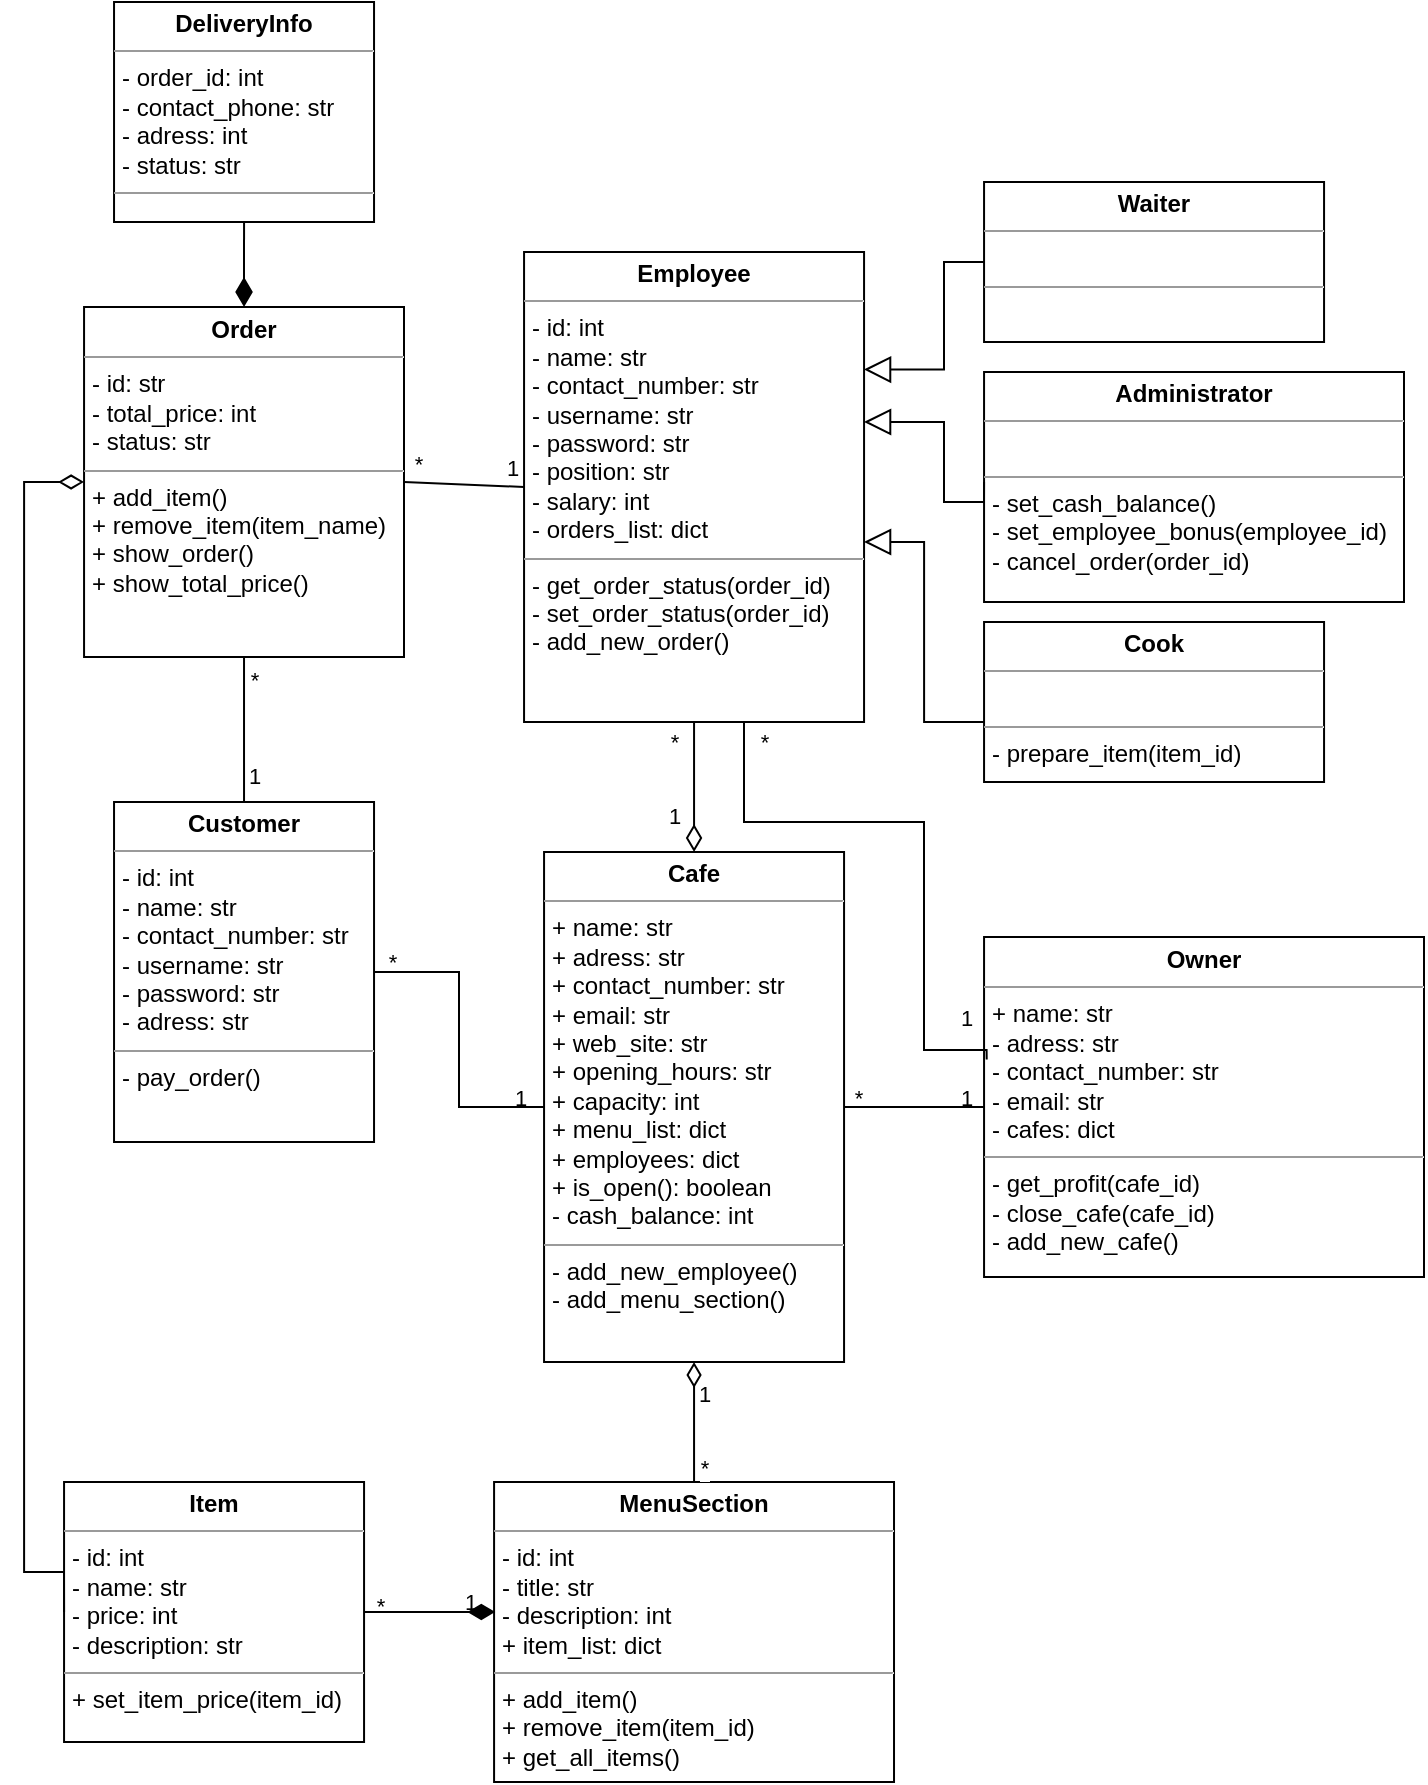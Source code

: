<mxfile compressed="true" version="14.6.11" type="device"><diagram name="Page-1" id="c4acf3e9-155e-7222-9cf6-157b1a14988f"><mxGraphModel dx="652" dy="423" grid="1" gridSize="10" guides="1" tooltips="1" connect="1" arrows="1" fold="1" page="1" pageScale="1" pageWidth="850" pageHeight="1100" background="#ffffff" math="0" shadow="0"><root><mxCell id="0"/><mxCell id="1" parent="0"/><mxCell id="5d2195bd80daf111-20" value="&lt;p style=&quot;margin: 0px ; margin-top: 4px ; text-align: center&quot;&gt;&lt;b&gt;Cafe&lt;/b&gt;&lt;/p&gt;&lt;hr size=&quot;1&quot;&gt;&lt;p style=&quot;margin: 0px ; margin-left: 4px&quot;&gt;&lt;span&gt;+ name: str&lt;/span&gt;&lt;br&gt;&lt;/p&gt;&lt;p style=&quot;margin: 0px ; margin-left: 4px&quot;&gt;+ adress: str&lt;/p&gt;&lt;p style=&quot;margin: 0px ; margin-left: 4px&quot;&gt;+ contact_number: str&lt;/p&gt;&lt;p style=&quot;margin: 0px ; margin-left: 4px&quot;&gt;+ email: str&lt;/p&gt;&lt;p style=&quot;margin: 0px ; margin-left: 4px&quot;&gt;+ web_site: str&lt;/p&gt;&lt;p style=&quot;margin: 0px ; margin-left: 4px&quot;&gt;+ opening_hours: str&lt;/p&gt;&lt;p style=&quot;margin: 0px ; margin-left: 4px&quot;&gt;+ capacity: int&lt;/p&gt;&lt;p style=&quot;margin: 0px ; margin-left: 4px&quot;&gt;+ menu_list: dict&lt;/p&gt;&lt;p style=&quot;margin: 0px ; margin-left: 4px&quot;&gt;+ employees: dict&lt;/p&gt;&lt;p style=&quot;margin: 0px ; margin-left: 4px&quot;&gt;+ is_open(): boolean&lt;br&gt;&lt;/p&gt;&lt;p style=&quot;margin: 0px ; margin-left: 4px&quot;&gt;- cash_balance: int&lt;br&gt;&lt;/p&gt;&lt;hr size=&quot;1&quot;&gt;&lt;p style=&quot;margin: 0px ; margin-left: 4px&quot;&gt;- add_new_employee()&lt;/p&gt;&lt;p style=&quot;margin: 0px ; margin-left: 4px&quot;&gt;- add_menu_section()&lt;/p&gt;" style="verticalAlign=top;align=left;overflow=fill;fontSize=12;fontFamily=Helvetica;html=1;rounded=0;shadow=0;comic=0;labelBackgroundColor=none;strokeWidth=1" parent="1" vertex="1"><mxGeometry x="360.03" y="535" width="150" height="255" as="geometry"/></mxCell><mxCell id="MNvW9O_bEAbqNwFckt4n-1" value="&lt;p style=&quot;margin: 0px ; margin-top: 4px ; text-align: center&quot;&gt;&lt;b&gt;Owner&lt;/b&gt;&lt;/p&gt;&lt;hr size=&quot;1&quot;&gt;&lt;p style=&quot;margin: 0px ; margin-left: 4px&quot;&gt;+ name: str&lt;br&gt;- adress: str&lt;/p&gt;&lt;p style=&quot;margin: 0px ; margin-left: 4px&quot;&gt;- contact_number: str&lt;/p&gt;&lt;p style=&quot;margin: 0px ; margin-left: 4px&quot;&gt;- email: str&lt;/p&gt;&lt;p style=&quot;margin: 0px ; margin-left: 4px&quot;&gt;- cafes: dict&lt;/p&gt;&lt;hr size=&quot;1&quot;&gt;&lt;p style=&quot;margin: 0px ; margin-left: 4px&quot;&gt;- get_profit(cafe_id)&lt;br&gt;- close_cafe(cafe_id)&lt;/p&gt;&lt;p style=&quot;margin: 0px ; margin-left: 4px&quot;&gt;- add_new_cafe()&lt;/p&gt;" style="verticalAlign=top;align=left;overflow=fill;fontSize=12;fontFamily=Helvetica;html=1;rounded=0;shadow=0;comic=0;labelBackgroundColor=none;strokeWidth=1" parent="1" vertex="1"><mxGeometry x="580.03" y="577.5" width="219.97" height="170" as="geometry"/></mxCell><mxCell id="MNvW9O_bEAbqNwFckt4n-2" value="&lt;p style=&quot;margin: 0px ; margin-top: 4px ; text-align: center&quot;&gt;&lt;b&gt;Employee&lt;/b&gt;&lt;/p&gt;&lt;hr size=&quot;1&quot;&gt;&lt;p style=&quot;margin: 0px ; margin-left: 4px&quot;&gt;- id: int&lt;br&gt;- name: str&lt;/p&gt;&lt;p style=&quot;margin: 0px ; margin-left: 4px&quot;&gt;- contact_number: str&lt;/p&gt;&lt;p style=&quot;margin: 0px ; margin-left: 4px&quot;&gt;- username: str&lt;/p&gt;&lt;p style=&quot;margin: 0px ; margin-left: 4px&quot;&gt;- password: str&lt;/p&gt;&lt;p style=&quot;margin: 0px ; margin-left: 4px&quot;&gt;- position: str&lt;/p&gt;&lt;p style=&quot;margin: 0px ; margin-left: 4px&quot;&gt;- salary: int&lt;/p&gt;&lt;p style=&quot;margin: 0px ; margin-left: 4px&quot;&gt;- orders_list: dict&lt;/p&gt;&lt;hr size=&quot;1&quot;&gt;&lt;p style=&quot;margin: 0px ; margin-left: 4px&quot;&gt;- get_order_status(order_id)&lt;/p&gt;&lt;p style=&quot;margin: 0px ; margin-left: 4px&quot;&gt;- set_order_status(order_id)&lt;br&gt;&lt;/p&gt;&lt;p style=&quot;margin: 0px ; margin-left: 4px&quot;&gt;- add_new_order()&lt;/p&gt;" style="verticalAlign=top;align=left;overflow=fill;fontSize=12;fontFamily=Helvetica;html=1;rounded=0;shadow=0;comic=0;labelBackgroundColor=none;strokeWidth=1" parent="1" vertex="1"><mxGeometry x="350.03" y="235" width="170" height="235" as="geometry"/></mxCell><mxCell id="MNvW9O_bEAbqNwFckt4n-3" value="&lt;p style=&quot;margin: 0px ; margin-top: 4px ; text-align: center&quot;&gt;&lt;b&gt;Order&lt;/b&gt;&lt;/p&gt;&lt;hr size=&quot;1&quot;&gt;&lt;p style=&quot;margin: 0px ; margin-left: 4px&quot;&gt;- id: str&lt;/p&gt;&lt;p style=&quot;margin: 0px ; margin-left: 4px&quot;&gt;- total_price: int&lt;/p&gt;&lt;p style=&quot;margin: 0px ; margin-left: 4px&quot;&gt;- status: str&lt;/p&gt;&lt;hr size=&quot;1&quot;&gt;&lt;p style=&quot;margin: 0px ; margin-left: 4px&quot;&gt;+ add_item()&lt;/p&gt;&lt;p style=&quot;margin: 0px ; margin-left: 4px&quot;&gt;+ remove_item(item_name)&lt;/p&gt;&lt;p style=&quot;margin: 0px ; margin-left: 4px&quot;&gt;+ show_order()&lt;/p&gt;&lt;p style=&quot;margin: 0px ; margin-left: 4px&quot;&gt;+ show_total_price()&lt;/p&gt;&lt;p style=&quot;margin: 0px ; margin-left: 4px&quot;&gt;&lt;br&gt;&lt;/p&gt;" style="verticalAlign=top;align=left;overflow=fill;fontSize=12;fontFamily=Helvetica;html=1;rounded=0;shadow=0;comic=0;labelBackgroundColor=none;strokeWidth=1" parent="1" vertex="1"><mxGeometry x="130.03" y="262.5" width="159.97" height="175" as="geometry"/></mxCell><mxCell id="MNvW9O_bEAbqNwFckt4n-4" style="edgeStyle=orthogonalEdgeStyle;rounded=0;orthogonalLoop=1;jettySize=auto;html=1;exitX=0.5;exitY=1;exitDx=0;exitDy=0;" parent="1" source="MNvW9O_bEAbqNwFckt4n-3" target="MNvW9O_bEAbqNwFckt4n-3" edge="1"><mxGeometry relative="1" as="geometry"/></mxCell><mxCell id="MNvW9O_bEAbqNwFckt4n-5" value="&lt;p style=&quot;margin: 0px ; margin-top: 4px ; text-align: center&quot;&gt;&lt;b&gt;Customer&lt;/b&gt;&lt;/p&gt;&lt;hr size=&quot;1&quot;&gt;&lt;p style=&quot;margin: 0px ; margin-left: 4px&quot;&gt;- id: int&lt;br&gt;- name: str&lt;/p&gt;&lt;p style=&quot;margin: 0px ; margin-left: 4px&quot;&gt;- contact_number: str&lt;/p&gt;&lt;p style=&quot;margin: 0px ; margin-left: 4px&quot;&gt;- username: str&lt;/p&gt;&lt;p style=&quot;margin: 0px ; margin-left: 4px&quot;&gt;- password: str&lt;/p&gt;&lt;p style=&quot;margin: 0px ; margin-left: 4px&quot;&gt;- adress: str&lt;/p&gt;&lt;hr size=&quot;1&quot;&gt;&lt;p style=&quot;margin: 0px ; margin-left: 4px&quot;&gt;- pay_order()&lt;br&gt;&lt;/p&gt;&lt;p style=&quot;margin: 0px ; margin-left: 4px&quot;&gt;&lt;br&gt;&lt;/p&gt;" style="verticalAlign=top;align=left;overflow=fill;fontSize=12;fontFamily=Helvetica;html=1;rounded=0;shadow=0;comic=0;labelBackgroundColor=none;strokeWidth=1" parent="1" vertex="1"><mxGeometry x="145.02" y="510" width="130" height="170" as="geometry"/></mxCell><mxCell id="MNvW9O_bEAbqNwFckt4n-6" value="" style="endArrow=none;html=1;entryX=1;entryY=0.5;entryDx=0;entryDy=0;exitX=0;exitY=0.5;exitDx=0;exitDy=0;" parent="1" source="MNvW9O_bEAbqNwFckt4n-1" target="5d2195bd80daf111-20" edge="1"><mxGeometry width="50" height="50" relative="1" as="geometry"><mxPoint x="720.03" y="540" as="sourcePoint"/><mxPoint x="770.03" y="490" as="targetPoint"/></mxGeometry></mxCell><mxCell id="MNvW9O_bEAbqNwFckt4n-7" value="1" style="edgeLabel;html=1;align=center;verticalAlign=middle;resizable=0;points=[];labelBackgroundColor=none;" parent="MNvW9O_bEAbqNwFckt4n-6" vertex="1" connectable="0"><mxGeometry x="-0.236" y="-1" relative="1" as="geometry"><mxPoint x="17" y="-4" as="offset"/></mxGeometry></mxCell><mxCell id="MNvW9O_bEAbqNwFckt4n-8" value="*" style="edgeLabel;html=1;align=center;verticalAlign=middle;resizable=0;points=[];labelBackgroundColor=none;" parent="MNvW9O_bEAbqNwFckt4n-6" vertex="1" connectable="0"><mxGeometry x="0.818" y="1" relative="1" as="geometry"><mxPoint y="-6" as="offset"/></mxGeometry></mxCell><mxCell id="YnuvWXjM2AFLfbQMbX8u-2" value="1" style="edgeLabel;html=1;align=center;verticalAlign=middle;resizable=0;points=[];labelBackgroundColor=none;" vertex="1" connectable="0" parent="MNvW9O_bEAbqNwFckt4n-6"><mxGeometry x="-0.236" y="-1" relative="1" as="geometry"><mxPoint x="17" y="-44" as="offset"/></mxGeometry></mxCell><mxCell id="MNvW9O_bEAbqNwFckt4n-9" value="" style="endArrow=none;html=1;entryX=0.5;entryY=1;entryDx=0;entryDy=0;exitX=0.5;exitY=0;exitDx=0;exitDy=0;startArrow=diamondThin;startFill=0;endFill=0;startSize=11;jumpSize=7;endSize=10;" parent="1" source="5d2195bd80daf111-20" target="MNvW9O_bEAbqNwFckt4n-2" edge="1"><mxGeometry width="50" height="50" relative="1" as="geometry"><mxPoint x="700.03" y="590" as="sourcePoint"/><mxPoint x="750.03" y="540" as="targetPoint"/></mxGeometry></mxCell><mxCell id="MNvW9O_bEAbqNwFckt4n-53" value="1" style="edgeLabel;html=1;align=center;verticalAlign=middle;resizable=0;points=[];" parent="MNvW9O_bEAbqNwFckt4n-9" vertex="1" connectable="0"><mxGeometry x="-0.446" relative="1" as="geometry"><mxPoint x="-10" as="offset"/></mxGeometry></mxCell><mxCell id="MNvW9O_bEAbqNwFckt4n-54" value="*" style="edgeLabel;html=1;align=center;verticalAlign=middle;resizable=0;points=[];" parent="MNvW9O_bEAbqNwFckt4n-9" vertex="1" connectable="0"><mxGeometry x="0.707" y="1" relative="1" as="geometry"><mxPoint x="-9" as="offset"/></mxGeometry></mxCell><mxCell id="YnuvWXjM2AFLfbQMbX8u-3" value="*" style="edgeLabel;html=1;align=center;verticalAlign=middle;resizable=0;points=[];" vertex="1" connectable="0" parent="MNvW9O_bEAbqNwFckt4n-9"><mxGeometry x="0.707" y="1" relative="1" as="geometry"><mxPoint x="36" as="offset"/></mxGeometry></mxCell><mxCell id="MNvW9O_bEAbqNwFckt4n-10" value="&lt;p style=&quot;margin: 0px ; margin-top: 4px ; text-align: center&quot;&gt;&lt;b&gt;MenuSection&lt;/b&gt;&lt;/p&gt;&lt;hr size=&quot;1&quot;&gt;&lt;p style=&quot;margin: 0px ; margin-left: 4px&quot;&gt;&lt;span&gt;- id: int&lt;/span&gt;&lt;/p&gt;&lt;p style=&quot;margin: 0px ; margin-left: 4px&quot;&gt;- title: str&lt;/p&gt;&lt;p style=&quot;margin: 0px ; margin-left: 4px&quot;&gt;- description: int&lt;/p&gt;&lt;p style=&quot;margin: 0px ; margin-left: 4px&quot;&gt;+ item_list: dict&lt;/p&gt;&lt;hr size=&quot;1&quot;&gt;&lt;p style=&quot;margin: 0px ; margin-left: 4px&quot;&gt;+ add_item()&lt;/p&gt;&lt;p style=&quot;margin: 0px ; margin-left: 4px&quot;&gt;+ remove_item(item_id)&lt;/p&gt;&lt;p style=&quot;margin: 0px ; margin-left: 4px&quot;&gt;+ get_all_items()&lt;/p&gt;&lt;p style=&quot;margin: 0px ; margin-left: 4px&quot;&gt;&lt;br&gt;&lt;/p&gt;&lt;p style=&quot;margin: 0px ; margin-left: 4px&quot;&gt;&lt;br&gt;&lt;/p&gt;&lt;p style=&quot;margin: 0px ; margin-left: 4px&quot;&gt;&lt;br&gt;&lt;/p&gt;" style="verticalAlign=top;align=left;overflow=fill;fontSize=12;fontFamily=Helvetica;html=1;rounded=0;shadow=0;comic=0;labelBackgroundColor=none;strokeWidth=1" parent="1" vertex="1"><mxGeometry x="335.04" y="850" width="199.97" height="150" as="geometry"/></mxCell><mxCell id="MNvW9O_bEAbqNwFckt4n-11" value="&lt;p style=&quot;margin: 0px ; margin-top: 4px ; text-align: center&quot;&gt;&lt;b&gt;Item&lt;/b&gt;&lt;/p&gt;&lt;hr size=&quot;1&quot;&gt;&lt;p style=&quot;margin: 0px ; margin-left: 4px&quot;&gt;- id: int&lt;br&gt;- name: str&lt;/p&gt;&lt;p style=&quot;margin: 0px ; margin-left: 4px&quot;&gt;- price: int&lt;/p&gt;&lt;p style=&quot;margin: 0px ; margin-left: 4px&quot;&gt;- description: str&lt;/p&gt;&lt;hr size=&quot;1&quot;&gt;&lt;p style=&quot;margin: 0px ; margin-left: 4px&quot;&gt;+ set_item_price(item_id)&lt;/p&gt;&lt;p style=&quot;margin: 0px ; margin-left: 4px&quot;&gt;&lt;br&gt;&lt;/p&gt;&lt;p style=&quot;margin: 0px ; margin-left: 4px&quot;&gt;&lt;br&gt;&lt;/p&gt;&lt;p style=&quot;margin: 0px ; margin-left: 4px&quot;&gt;&lt;br&gt;&lt;/p&gt;" style="verticalAlign=top;align=left;overflow=fill;fontSize=12;fontFamily=Helvetica;html=1;rounded=0;shadow=0;comic=0;labelBackgroundColor=none;strokeWidth=1" parent="1" vertex="1"><mxGeometry x="120.03" y="850" width="150" height="130" as="geometry"/></mxCell><mxCell id="MNvW9O_bEAbqNwFckt4n-13" value="" style="endArrow=diamondThin;html=1;startSize=11;endSize=10;entryX=0.5;entryY=1;entryDx=0;entryDy=0;exitX=0.5;exitY=0;exitDx=0;exitDy=0;endFill=0;" parent="1" source="MNvW9O_bEAbqNwFckt4n-10" target="5d2195bd80daf111-20" edge="1"><mxGeometry width="50" height="50" relative="1" as="geometry"><mxPoint x="740.03" y="860" as="sourcePoint"/><mxPoint x="790.03" y="810" as="targetPoint"/></mxGeometry></mxCell><mxCell id="MNvW9O_bEAbqNwFckt4n-16" value="1" style="edgeLabel;html=1;align=center;verticalAlign=middle;resizable=0;points=[];" parent="MNvW9O_bEAbqNwFckt4n-13" vertex="1" connectable="0"><mxGeometry x="0.459" relative="1" as="geometry"><mxPoint x="5" as="offset"/></mxGeometry></mxCell><mxCell id="MNvW9O_bEAbqNwFckt4n-17" value="*" style="edgeLabel;html=1;align=center;verticalAlign=middle;resizable=0;points=[];" parent="MNvW9O_bEAbqNwFckt4n-13" vertex="1" connectable="0"><mxGeometry x="-0.704" relative="1" as="geometry"><mxPoint x="5" y="2" as="offset"/></mxGeometry></mxCell><mxCell id="MNvW9O_bEAbqNwFckt4n-21" value="" style="endArrow=none;html=1;startSize=11;endSize=10;entryX=1;entryY=0.5;entryDx=0;entryDy=0;startArrow=diamondThin;startFill=1;exitX=0.003;exitY=0.433;exitDx=0;exitDy=0;exitPerimeter=0;" parent="1" target="MNvW9O_bEAbqNwFckt4n-11" edge="1" source="MNvW9O_bEAbqNwFckt4n-10"><mxGeometry width="50" height="50" relative="1" as="geometry"><mxPoint x="360.03" y="895" as="sourcePoint"/><mxPoint x="600.03" y="860" as="targetPoint"/></mxGeometry></mxCell><mxCell id="MNvW9O_bEAbqNwFckt4n-23" value="*" style="edgeLabel;html=1;align=center;verticalAlign=middle;resizable=0;points=[];labelBackgroundColor=none;" parent="MNvW9O_bEAbqNwFckt4n-21" vertex="1" connectable="0"><mxGeometry x="0.771" y="1" relative="1" as="geometry"><mxPoint y="-4" as="offset"/></mxGeometry></mxCell><mxCell id="MNvW9O_bEAbqNwFckt4n-24" value="1" style="edgeLabel;html=1;align=center;verticalAlign=middle;resizable=0;points=[];labelBackgroundColor=none;" parent="MNvW9O_bEAbqNwFckt4n-21" vertex="1" connectable="0"><mxGeometry x="-0.451" y="1" relative="1" as="geometry"><mxPoint x="5" y="-6" as="offset"/></mxGeometry></mxCell><mxCell id="MNvW9O_bEAbqNwFckt4n-25" value="&lt;p style=&quot;margin: 0px ; margin-top: 4px ; text-align: center&quot;&gt;&lt;b&gt;Waiter&lt;/b&gt;&lt;/p&gt;&lt;hr size=&quot;1&quot;&gt;&lt;p style=&quot;margin: 0px ; margin-left: 4px&quot;&gt;&lt;br&gt;&lt;/p&gt;&lt;hr size=&quot;1&quot;&gt;&lt;p style=&quot;margin: 0px ; margin-left: 4px&quot;&gt;&lt;br&gt;&lt;/p&gt;" style="verticalAlign=top;align=left;overflow=fill;fontSize=12;fontFamily=Helvetica;html=1;rounded=0;shadow=0;comic=0;labelBackgroundColor=none;strokeWidth=1" parent="1" vertex="1"><mxGeometry x="580.03" y="200" width="170" height="80" as="geometry"/></mxCell><mxCell id="MNvW9O_bEAbqNwFckt4n-27" value="&lt;p style=&quot;margin: 0px ; margin-top: 4px ; text-align: center&quot;&gt;&lt;b&gt;Administrator&lt;/b&gt;&lt;/p&gt;&lt;hr size=&quot;1&quot;&gt;&lt;p style=&quot;margin: 0px ; margin-left: 4px&quot;&gt;&lt;br&gt;&lt;/p&gt;&lt;hr size=&quot;1&quot;&gt;&lt;p style=&quot;margin: 0px ; margin-left: 4px&quot;&gt;&lt;span&gt;- set_cash_balance()&lt;/span&gt;&lt;/p&gt;&lt;p style=&quot;margin: 0px ; margin-left: 4px&quot;&gt;- set_employee_bonus(employee_id)&lt;/p&gt;&lt;p style=&quot;margin: 0px ; margin-left: 4px&quot;&gt;- cancel_order(order_id)&lt;/p&gt;" style="verticalAlign=top;align=left;overflow=fill;fontSize=12;fontFamily=Helvetica;html=1;rounded=0;shadow=0;comic=0;labelBackgroundColor=none;strokeWidth=1" parent="1" vertex="1"><mxGeometry x="580.03" y="295" width="209.97" height="115" as="geometry"/></mxCell><mxCell id="MNvW9O_bEAbqNwFckt4n-28" value="&lt;p style=&quot;margin: 0px ; margin-top: 4px ; text-align: center&quot;&gt;&lt;b&gt;Cook&lt;/b&gt;&lt;/p&gt;&lt;hr size=&quot;1&quot;&gt;&lt;p style=&quot;margin: 0px ; margin-left: 4px&quot;&gt;&lt;br&gt;&lt;/p&gt;&lt;hr size=&quot;1&quot;&gt;&lt;p style=&quot;margin: 0px ; margin-left: 4px&quot;&gt;- prepare_item(item_id)&lt;/p&gt;" style="verticalAlign=top;align=left;overflow=fill;fontSize=12;fontFamily=Helvetica;html=1;rounded=0;shadow=0;comic=0;labelBackgroundColor=none;strokeWidth=1" parent="1" vertex="1"><mxGeometry x="580.03" y="420" width="170" height="80" as="geometry"/></mxCell><mxCell id="MNvW9O_bEAbqNwFckt4n-33" value="" style="endArrow=none;html=1;shadow=0;startSize=11;endSize=10;strokeColor=#000000;entryX=1;entryY=0.5;entryDx=0;entryDy=0;exitX=0;exitY=0.5;exitDx=0;exitDy=0;" parent="1" source="MNvW9O_bEAbqNwFckt4n-2" target="MNvW9O_bEAbqNwFckt4n-3" edge="1"><mxGeometry width="50" height="50" relative="1" as="geometry"><mxPoint x="580.03" y="630" as="sourcePoint"/><mxPoint x="630.03" y="580" as="targetPoint"/></mxGeometry></mxCell><mxCell id="MNvW9O_bEAbqNwFckt4n-35" value="1" style="edgeLabel;html=1;align=center;verticalAlign=middle;resizable=0;points=[];labelBackgroundColor=none;" parent="MNvW9O_bEAbqNwFckt4n-33" vertex="1" connectable="0"><mxGeometry x="-0.794" relative="1" as="geometry"><mxPoint y="-10" as="offset"/></mxGeometry></mxCell><mxCell id="MNvW9O_bEAbqNwFckt4n-36" value="*" style="edgeLabel;html=1;align=center;verticalAlign=middle;resizable=0;points=[];labelBackgroundColor=none;" parent="MNvW9O_bEAbqNwFckt4n-33" vertex="1" connectable="0"><mxGeometry x="0.783" relative="1" as="geometry"><mxPoint y="-10" as="offset"/></mxGeometry></mxCell><mxCell id="MNvW9O_bEAbqNwFckt4n-37" value="" style="endArrow=diamondThin;html=1;shadow=0;startSize=11;endSize=10;strokeColor=#000000;edgeStyle=orthogonalEdgeStyle;rounded=0;entryX=0;entryY=0.5;entryDx=0;entryDy=0;exitX=0;exitY=0.5;exitDx=0;exitDy=0;startArrow=none;startFill=0;endFill=0;" parent="1" source="MNvW9O_bEAbqNwFckt4n-11" target="MNvW9O_bEAbqNwFckt4n-3" edge="1"><mxGeometry width="50" height="50" relative="1" as="geometry"><mxPoint x="200.03" y="630" as="sourcePoint"/><mxPoint x="250.03" y="580" as="targetPoint"/><Array as="points"><mxPoint x="100.03" y="895"/><mxPoint x="100.03" y="350"/></Array></mxGeometry></mxCell><mxCell id="MNvW9O_bEAbqNwFckt4n-39" value="" style="endArrow=none;html=1;shadow=0;startSize=11;endSize=10;strokeColor=#000000;exitX=0.5;exitY=0;exitDx=0;exitDy=0;entryX=0.5;entryY=1;entryDx=0;entryDy=0;" parent="1" source="MNvW9O_bEAbqNwFckt4n-5" target="MNvW9O_bEAbqNwFckt4n-3" edge="1"><mxGeometry width="50" height="50" relative="1" as="geometry"><mxPoint x="490.03" y="530" as="sourcePoint"/><mxPoint x="540.03" y="480" as="targetPoint"/></mxGeometry></mxCell><mxCell id="MNvW9O_bEAbqNwFckt4n-40" value="1" style="edgeLabel;html=1;align=center;verticalAlign=middle;resizable=0;points=[];" parent="MNvW9O_bEAbqNwFckt4n-39" vertex="1" connectable="0"><mxGeometry x="-0.64" relative="1" as="geometry"><mxPoint x="5" as="offset"/></mxGeometry></mxCell><mxCell id="MNvW9O_bEAbqNwFckt4n-41" value="*" style="edgeLabel;html=1;align=center;verticalAlign=middle;resizable=0;points=[];" parent="MNvW9O_bEAbqNwFckt4n-39" vertex="1" connectable="0"><mxGeometry x="0.703" y="1" relative="1" as="geometry"><mxPoint x="6" as="offset"/></mxGeometry></mxCell><mxCell id="MNvW9O_bEAbqNwFckt4n-42" value="" style="endArrow=none;html=1;shadow=0;startSize=11;endSize=10;edgeStyle=orthogonalEdgeStyle;rounded=0;entryX=0;entryY=0.5;entryDx=0;entryDy=0;exitX=1;exitY=0.25;exitDx=0;exitDy=0;endFill=0;startArrow=block;startFill=0;" parent="1" source="MNvW9O_bEAbqNwFckt4n-2" target="MNvW9O_bEAbqNwFckt4n-25" edge="1"><mxGeometry width="50" height="50" relative="1" as="geometry"><mxPoint x="450.03" y="500" as="sourcePoint"/><mxPoint x="500.03" y="450" as="targetPoint"/><Array as="points"><mxPoint x="560" y="293"/><mxPoint x="560" y="240"/></Array></mxGeometry></mxCell><mxCell id="MNvW9O_bEAbqNwFckt4n-43" value="" style="endArrow=none;html=1;shadow=0;startSize=11;endSize=10;edgeStyle=orthogonalEdgeStyle;rounded=0;endFill=0;startArrow=block;startFill=0;" parent="1" source="MNvW9O_bEAbqNwFckt4n-2" edge="1"><mxGeometry width="50" height="50" relative="1" as="geometry"><mxPoint x="520.03" y="295" as="sourcePoint"/><mxPoint x="580.03" y="350" as="targetPoint"/><Array as="points"><mxPoint x="560" y="320"/><mxPoint x="560" y="360"/><mxPoint x="580" y="360"/></Array></mxGeometry></mxCell><mxCell id="MNvW9O_bEAbqNwFckt4n-44" value="" style="endArrow=none;html=1;shadow=0;startSize=11;endSize=10;edgeStyle=orthogonalEdgeStyle;rounded=0;endFill=0;startArrow=block;startFill=0;" parent="1" source="MNvW9O_bEAbqNwFckt4n-2" edge="1"><mxGeometry width="50" height="50" relative="1" as="geometry"><mxPoint x="520.03" y="320" as="sourcePoint"/><mxPoint x="580" y="470" as="targetPoint"/><Array as="points"><mxPoint x="550.03" y="380"/><mxPoint x="550.03" y="470"/><mxPoint x="580.03" y="470"/></Array></mxGeometry></mxCell><mxCell id="MNvW9O_bEAbqNwFckt4n-45" value="" style="endArrow=none;html=1;shadow=0;startSize=11;endSize=10;strokeColor=#000000;rounded=0;edgeStyle=orthogonalEdgeStyle;exitX=1;exitY=0.5;exitDx=0;exitDy=0;startArrow=none;startFill=0;" parent="1" source="MNvW9O_bEAbqNwFckt4n-5" target="5d2195bd80daf111-20" edge="1"><mxGeometry width="50" height="50" relative="1" as="geometry"><mxPoint x="370.03" y="590" as="sourcePoint"/><mxPoint x="420.03" y="540" as="targetPoint"/></mxGeometry></mxCell><mxCell id="MNvW9O_bEAbqNwFckt4n-46" value="1" style="edgeLabel;html=1;align=center;verticalAlign=middle;resizable=0;points=[];labelBackgroundColor=none;" parent="MNvW9O_bEAbqNwFckt4n-45" vertex="1" connectable="0"><mxGeometry x="0.708" y="2" relative="1" as="geometry"><mxPoint x="10" y="-3" as="offset"/></mxGeometry></mxCell><mxCell id="MNvW9O_bEAbqNwFckt4n-47" value="*" style="edgeLabel;html=1;align=center;verticalAlign=middle;resizable=0;points=[];labelBackgroundColor=none;" parent="MNvW9O_bEAbqNwFckt4n-45" vertex="1" connectable="0"><mxGeometry x="-0.884" y="-1" relative="1" as="geometry"><mxPoint y="-6" as="offset"/></mxGeometry></mxCell><mxCell id="MNvW9O_bEAbqNwFckt4n-48" value="&lt;p style=&quot;margin: 0px ; margin-top: 4px ; text-align: center&quot;&gt;&lt;b&gt;DeliveryInfo&lt;/b&gt;&lt;/p&gt;&lt;hr size=&quot;1&quot;&gt;&lt;p style=&quot;margin: 0px ; margin-left: 4px&quot;&gt;- order_id: int&lt;/p&gt;&lt;p style=&quot;margin: 0px ; margin-left: 4px&quot;&gt;- contact_phone: str&lt;br&gt;&lt;/p&gt;&lt;p style=&quot;margin: 0px ; margin-left: 4px&quot;&gt;- adress: int&lt;/p&gt;&lt;p style=&quot;margin: 0px ; margin-left: 4px&quot;&gt;- status: str&lt;/p&gt;&lt;hr size=&quot;1&quot;&gt;&lt;p style=&quot;margin: 0px ; margin-left: 4px&quot;&gt;&lt;br&gt;&lt;/p&gt;&lt;p style=&quot;margin: 0px ; margin-left: 4px&quot;&gt;&lt;br&gt;&lt;/p&gt;&lt;p style=&quot;margin: 0px ; margin-left: 4px&quot;&gt;&lt;br&gt;&lt;/p&gt;&lt;p style=&quot;margin: 0px ; margin-left: 4px&quot;&gt;&lt;br&gt;&lt;/p&gt;" style="verticalAlign=top;align=left;overflow=fill;fontSize=12;fontFamily=Helvetica;html=1;rounded=0;shadow=0;comic=0;labelBackgroundColor=none;strokeWidth=1" parent="1" vertex="1"><mxGeometry x="145.02" y="110" width="130" height="110" as="geometry"/></mxCell><mxCell id="MNvW9O_bEAbqNwFckt4n-49" value="" style="endArrow=diamondThin;html=1;shadow=0;startSize=12;endSize=12;strokeColor=#000000;rounded=0;edgeStyle=orthogonalEdgeStyle;entryX=0.5;entryY=0;entryDx=0;entryDy=0;exitX=0.5;exitY=1;exitDx=0;exitDy=0;endFill=1;" parent="1" source="MNvW9O_bEAbqNwFckt4n-48" target="MNvW9O_bEAbqNwFckt4n-3" edge="1"><mxGeometry width="50" height="50" relative="1" as="geometry"><mxPoint x="170.03" y="550" as="sourcePoint"/><mxPoint x="220.03" y="500" as="targetPoint"/></mxGeometry></mxCell><mxCell id="YnuvWXjM2AFLfbQMbX8u-1" value="" style="endArrow=none;html=1;rounded=0;edgeStyle=orthogonalEdgeStyle;exitX=0.006;exitY=0.36;exitDx=0;exitDy=0;exitPerimeter=0;" edge="1" parent="1" source="MNvW9O_bEAbqNwFckt4n-1" target="MNvW9O_bEAbqNwFckt4n-2"><mxGeometry width="50" height="50" relative="1" as="geometry"><mxPoint x="480" y="610" as="sourcePoint"/><mxPoint x="530" y="560" as="targetPoint"/><Array as="points"><mxPoint x="550" y="634"/><mxPoint x="550" y="520"/><mxPoint x="460" y="520"/></Array></mxGeometry></mxCell></root></mxGraphModel></diagram></mxfile>